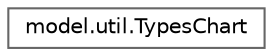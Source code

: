 digraph "Graphical Class Hierarchy"
{
 // LATEX_PDF_SIZE
  bgcolor="transparent";
  edge [fontname=Helvetica,fontsize=10,labelfontname=Helvetica,labelfontsize=10];
  node [fontname=Helvetica,fontsize=10,shape=box,height=0.2,width=0.4];
  rankdir="LR";
  Node0 [id="Node000000",label="model.util.TypesChart",height=0.2,width=0.4,color="grey40", fillcolor="white", style="filled",URL="$classmodel_1_1util_1_1TypesChart.html",tooltip="This class is responsible for managing the type advantages and disadvantages in the game."];
}

